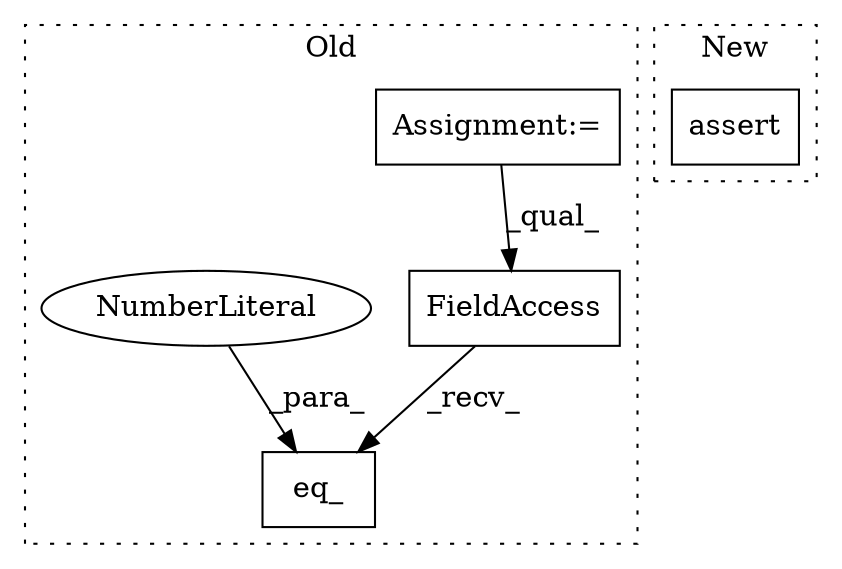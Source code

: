 digraph G {
subgraph cluster0 {
1 [label="eq_" a="32" s="382,404" l="4,1" shape="box"];
3 [label="FieldAccess" a="22" s="371" l="10" shape="box"];
4 [label="Assignment:=" a="7" s="255" l="4" shape="box"];
5 [label="NumberLiteral" a="34" s="403" l="1" shape="ellipse"];
label = "Old";
style="dotted";
}
subgraph cluster1 {
2 [label="assert" a="6" s="341" l="7" shape="box"];
label = "New";
style="dotted";
}
3 -> 1 [label="_recv_"];
4 -> 3 [label="_qual_"];
5 -> 1 [label="_para_"];
}